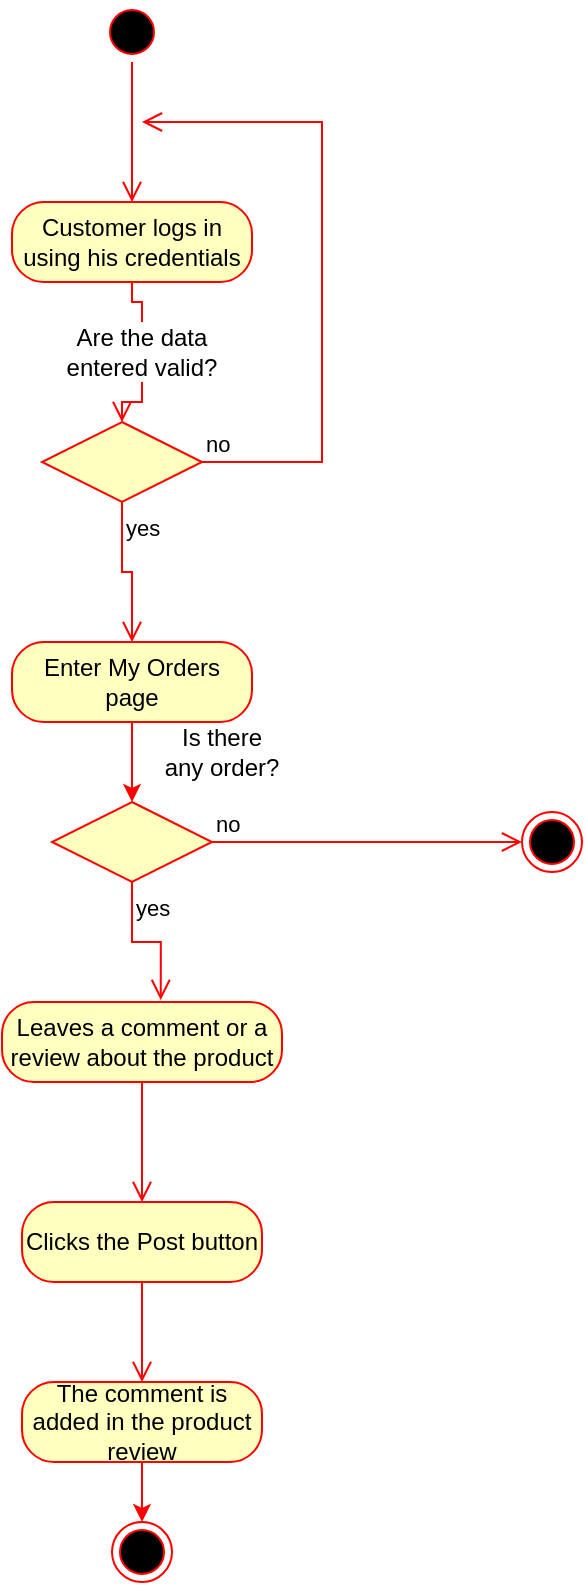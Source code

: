 <mxfile version="17.4.6" type="browser"><diagram id="z8-xo_vPaCn4IBqpdCNk" name="Page-1"><mxGraphModel dx="868" dy="450" grid="1" gridSize="10" guides="1" tooltips="1" connect="1" arrows="1" fold="1" page="1" pageScale="1" pageWidth="850" pageHeight="1100" math="0" shadow="0"><root><mxCell id="0"/><mxCell id="1" parent="0"/><mxCell id="Bh4QB_90RXcNHb27Ajzw-1" value="" style="ellipse;html=1;shape=startState;fillColor=#000000;strokeColor=#ff0000;" vertex="1" parent="1"><mxGeometry x="410" y="10" width="30" height="30" as="geometry"/></mxCell><mxCell id="Bh4QB_90RXcNHb27Ajzw-2" value="" style="edgeStyle=orthogonalEdgeStyle;html=1;verticalAlign=bottom;endArrow=open;endSize=8;strokeColor=#ff0000;rounded=0;entryX=0.5;entryY=0;entryDx=0;entryDy=0;" edge="1" source="Bh4QB_90RXcNHb27Ajzw-1" parent="1" target="Bh4QB_90RXcNHb27Ajzw-3"><mxGeometry relative="1" as="geometry"><mxPoint x="425" y="100" as="targetPoint"/></mxGeometry></mxCell><mxCell id="Bh4QB_90RXcNHb27Ajzw-3" value="Customer logs in using his credentials" style="rounded=1;whiteSpace=wrap;html=1;arcSize=40;fontColor=#000000;fillColor=#ffffc0;strokeColor=#ff0000;" vertex="1" parent="1"><mxGeometry x="365" y="110" width="120" height="40" as="geometry"/></mxCell><mxCell id="Bh4QB_90RXcNHb27Ajzw-4" value="" style="edgeStyle=orthogonalEdgeStyle;html=1;verticalAlign=bottom;endArrow=open;endSize=8;strokeColor=#ff0000;rounded=0;entryX=0.5;entryY=0;entryDx=0;entryDy=0;startArrow=none;" edge="1" source="Bh4QB_90RXcNHb27Ajzw-8" parent="1" target="Bh4QB_90RXcNHb27Ajzw-5"><mxGeometry relative="1" as="geometry"><mxPoint x="425" y="210" as="targetPoint"/></mxGeometry></mxCell><mxCell id="Bh4QB_90RXcNHb27Ajzw-5" value="" style="rhombus;whiteSpace=wrap;html=1;fillColor=#ffffc0;strokeColor=#ff0000;" vertex="1" parent="1"><mxGeometry x="380" y="220" width="80" height="40" as="geometry"/></mxCell><mxCell id="Bh4QB_90RXcNHb27Ajzw-6" value="no" style="edgeStyle=orthogonalEdgeStyle;html=1;align=left;verticalAlign=bottom;endArrow=open;endSize=8;strokeColor=#ff0000;rounded=0;" edge="1" source="Bh4QB_90RXcNHb27Ajzw-5" parent="1"><mxGeometry x="-1" relative="1" as="geometry"><mxPoint x="430" y="70" as="targetPoint"/><Array as="points"><mxPoint x="520" y="240"/></Array></mxGeometry></mxCell><mxCell id="Bh4QB_90RXcNHb27Ajzw-7" value="yes" style="edgeStyle=orthogonalEdgeStyle;html=1;align=left;verticalAlign=top;endArrow=open;endSize=8;strokeColor=#ff0000;rounded=0;entryX=0.5;entryY=0;entryDx=0;entryDy=0;" edge="1" source="Bh4QB_90RXcNHb27Ajzw-5" parent="1" target="Bh4QB_90RXcNHb27Ajzw-10"><mxGeometry x="-1" relative="1" as="geometry"><mxPoint x="420" y="320" as="targetPoint"/></mxGeometry></mxCell><mxCell id="Bh4QB_90RXcNHb27Ajzw-8" value="Are the data entered valid?" style="text;html=1;strokeColor=none;fillColor=none;align=center;verticalAlign=middle;whiteSpace=wrap;rounded=0;" vertex="1" parent="1"><mxGeometry x="380" y="170" width="100" height="30" as="geometry"/></mxCell><mxCell id="Bh4QB_90RXcNHb27Ajzw-9" value="" style="edgeStyle=orthogonalEdgeStyle;html=1;verticalAlign=bottom;endArrow=none;endSize=8;strokeColor=#ff0000;rounded=0;entryX=0.5;entryY=0;entryDx=0;entryDy=0;" edge="1" parent="1" source="Bh4QB_90RXcNHb27Ajzw-3" target="Bh4QB_90RXcNHb27Ajzw-8"><mxGeometry relative="1" as="geometry"><mxPoint x="420" y="220" as="targetPoint"/><mxPoint x="425" y="150" as="sourcePoint"/></mxGeometry></mxCell><mxCell id="Bh4QB_90RXcNHb27Ajzw-16" style="edgeStyle=orthogonalEdgeStyle;rounded=0;orthogonalLoop=1;jettySize=auto;html=1;exitX=0.5;exitY=1;exitDx=0;exitDy=0;entryX=0.5;entryY=0;entryDx=0;entryDy=0;strokeColor=#FF0000;" edge="1" parent="1" source="Bh4QB_90RXcNHb27Ajzw-10" target="Bh4QB_90RXcNHb27Ajzw-12"><mxGeometry relative="1" as="geometry"/></mxCell><mxCell id="Bh4QB_90RXcNHb27Ajzw-10" value="Enter My Orders page" style="rounded=1;whiteSpace=wrap;html=1;arcSize=40;fontColor=#000000;fillColor=#ffffc0;strokeColor=#ff0000;" vertex="1" parent="1"><mxGeometry x="365" y="330" width="120" height="40" as="geometry"/></mxCell><mxCell id="Bh4QB_90RXcNHb27Ajzw-12" value="" style="rhombus;whiteSpace=wrap;html=1;fillColor=#ffffc0;strokeColor=#ff0000;" vertex="1" parent="1"><mxGeometry x="385" y="410" width="80" height="40" as="geometry"/></mxCell><mxCell id="Bh4QB_90RXcNHb27Ajzw-13" value="no" style="edgeStyle=orthogonalEdgeStyle;html=1;align=left;verticalAlign=bottom;endArrow=open;endSize=8;strokeColor=#ff0000;rounded=0;entryX=0;entryY=0.5;entryDx=0;entryDy=0;" edge="1" source="Bh4QB_90RXcNHb27Ajzw-12" parent="1" target="Bh4QB_90RXcNHb27Ajzw-17"><mxGeometry x="-1" relative="1" as="geometry"><mxPoint x="570" y="420" as="targetPoint"/></mxGeometry></mxCell><mxCell id="Bh4QB_90RXcNHb27Ajzw-14" value="yes" style="edgeStyle=orthogonalEdgeStyle;html=1;align=left;verticalAlign=top;endArrow=open;endSize=8;strokeColor=#ff0000;rounded=0;entryX=0.567;entryY=-0.025;entryDx=0;entryDy=0;entryPerimeter=0;" edge="1" source="Bh4QB_90RXcNHb27Ajzw-12" parent="1" target="Bh4QB_90RXcNHb27Ajzw-18"><mxGeometry x="-1" relative="1" as="geometry"><mxPoint x="430" y="500" as="targetPoint"/></mxGeometry></mxCell><mxCell id="Bh4QB_90RXcNHb27Ajzw-15" value="Is there any order?" style="text;html=1;strokeColor=none;fillColor=none;align=center;verticalAlign=middle;whiteSpace=wrap;rounded=0;" vertex="1" parent="1"><mxGeometry x="440" y="370" width="60" height="30" as="geometry"/></mxCell><mxCell id="Bh4QB_90RXcNHb27Ajzw-17" value="" style="ellipse;html=1;shape=endState;fillColor=#000000;strokeColor=#ff0000;" vertex="1" parent="1"><mxGeometry x="620" y="415" width="30" height="30" as="geometry"/></mxCell><mxCell id="Bh4QB_90RXcNHb27Ajzw-18" value="Leaves a comment or a review about the product" style="rounded=1;whiteSpace=wrap;html=1;arcSize=40;fontColor=#000000;fillColor=#ffffc0;strokeColor=#ff0000;" vertex="1" parent="1"><mxGeometry x="360" y="510" width="140" height="40" as="geometry"/></mxCell><mxCell id="Bh4QB_90RXcNHb27Ajzw-19" value="" style="edgeStyle=orthogonalEdgeStyle;html=1;verticalAlign=bottom;endArrow=open;endSize=8;strokeColor=#ff0000;rounded=0;entryX=0.5;entryY=0;entryDx=0;entryDy=0;" edge="1" source="Bh4QB_90RXcNHb27Ajzw-18" parent="1" target="Bh4QB_90RXcNHb27Ajzw-20"><mxGeometry relative="1" as="geometry"><mxPoint x="430" y="600" as="targetPoint"/></mxGeometry></mxCell><mxCell id="Bh4QB_90RXcNHb27Ajzw-20" value="Clicks the Post button" style="rounded=1;whiteSpace=wrap;html=1;arcSize=40;fontColor=#000000;fillColor=#ffffc0;strokeColor=#ff0000;" vertex="1" parent="1"><mxGeometry x="370" y="610" width="120" height="40" as="geometry"/></mxCell><mxCell id="Bh4QB_90RXcNHb27Ajzw-21" value="" style="edgeStyle=orthogonalEdgeStyle;html=1;verticalAlign=bottom;endArrow=open;endSize=8;strokeColor=#ff0000;rounded=0;entryX=0.5;entryY=0;entryDx=0;entryDy=0;" edge="1" source="Bh4QB_90RXcNHb27Ajzw-20" parent="1" target="Bh4QB_90RXcNHb27Ajzw-22"><mxGeometry relative="1" as="geometry"><mxPoint x="430" y="690" as="targetPoint"/></mxGeometry></mxCell><mxCell id="Bh4QB_90RXcNHb27Ajzw-25" style="edgeStyle=orthogonalEdgeStyle;rounded=0;orthogonalLoop=1;jettySize=auto;html=1;exitX=0.5;exitY=1;exitDx=0;exitDy=0;entryX=0.5;entryY=0;entryDx=0;entryDy=0;strokeColor=#FF0000;" edge="1" parent="1" source="Bh4QB_90RXcNHb27Ajzw-22" target="Bh4QB_90RXcNHb27Ajzw-24"><mxGeometry relative="1" as="geometry"/></mxCell><mxCell id="Bh4QB_90RXcNHb27Ajzw-22" value="The comment is added in the product review" style="rounded=1;whiteSpace=wrap;html=1;arcSize=40;fontColor=#000000;fillColor=#ffffc0;strokeColor=#ff0000;" vertex="1" parent="1"><mxGeometry x="370" y="700" width="120" height="40" as="geometry"/></mxCell><mxCell id="Bh4QB_90RXcNHb27Ajzw-24" value="" style="ellipse;html=1;shape=endState;fillColor=#000000;strokeColor=#ff0000;" vertex="1" parent="1"><mxGeometry x="415" y="770" width="30" height="30" as="geometry"/></mxCell></root></mxGraphModel></diagram></mxfile>